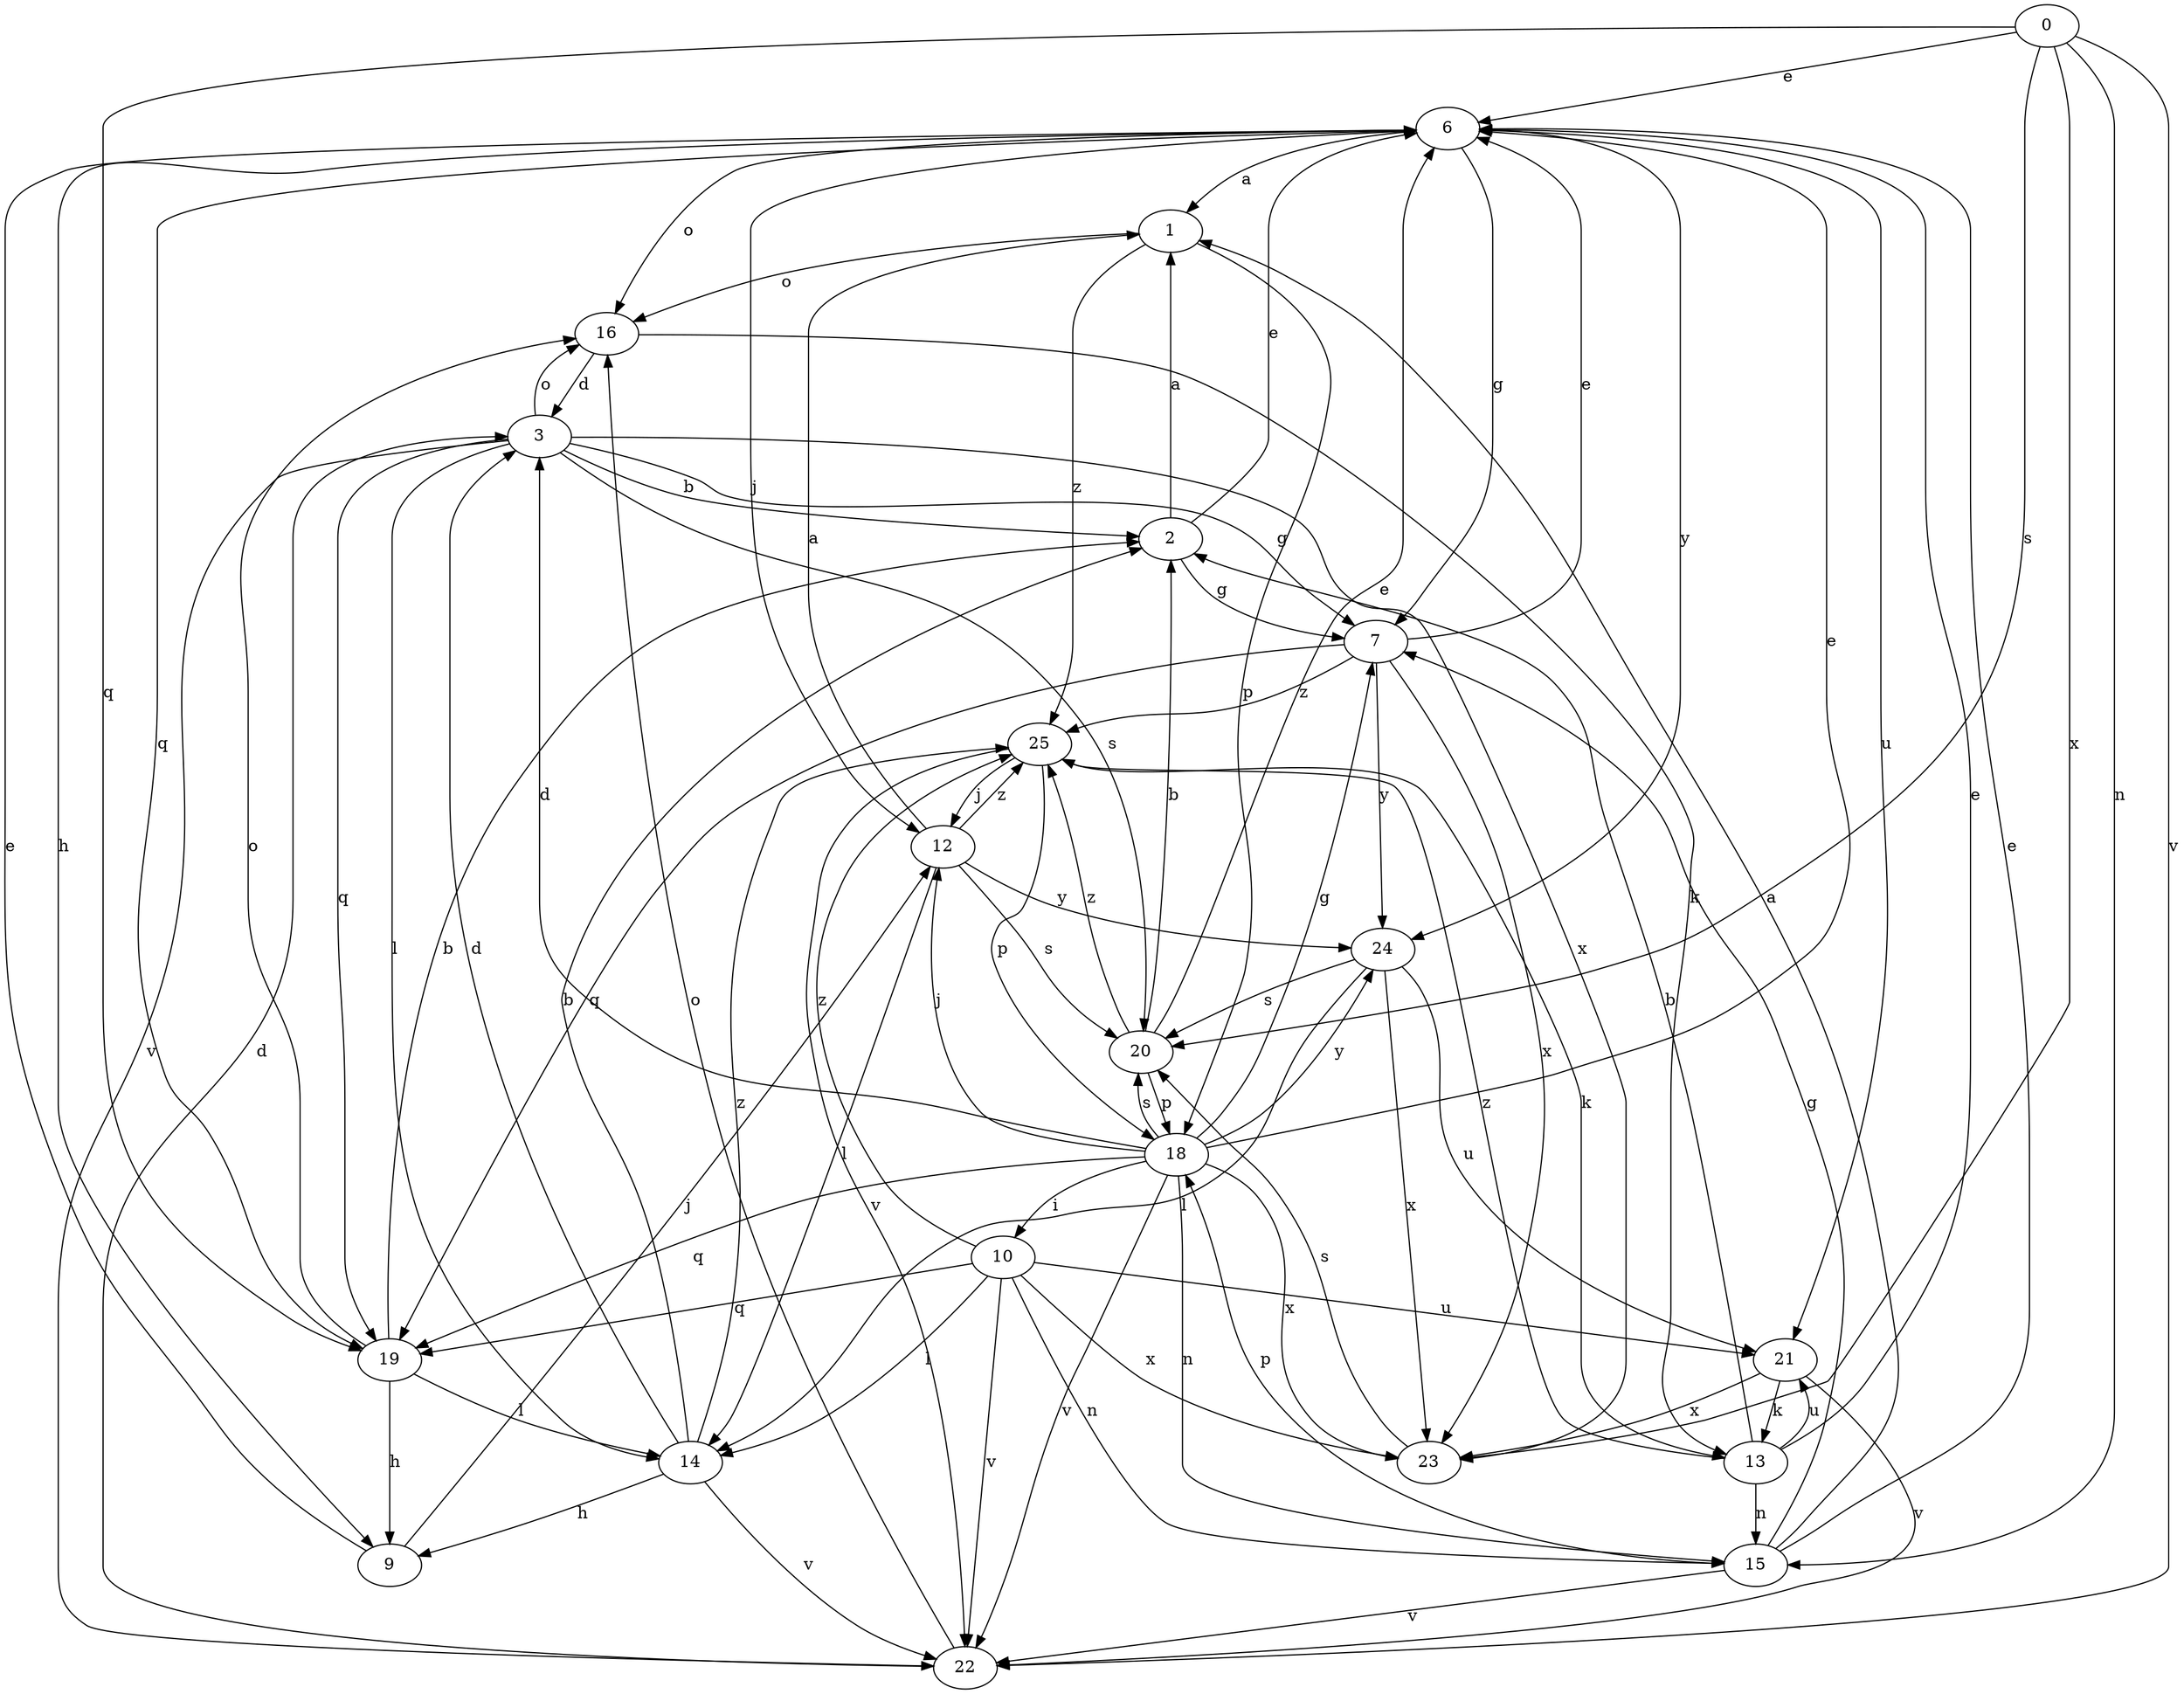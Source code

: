 strict digraph  {
0;
1;
2;
3;
6;
7;
9;
10;
12;
13;
14;
15;
16;
18;
19;
20;
21;
22;
23;
24;
25;
0 -> 6  [label=e];
0 -> 15  [label=n];
0 -> 19  [label=q];
0 -> 20  [label=s];
0 -> 22  [label=v];
0 -> 23  [label=x];
1 -> 16  [label=o];
1 -> 18  [label=p];
1 -> 25  [label=z];
2 -> 1  [label=a];
2 -> 6  [label=e];
2 -> 7  [label=g];
3 -> 2  [label=b];
3 -> 7  [label=g];
3 -> 14  [label=l];
3 -> 16  [label=o];
3 -> 19  [label=q];
3 -> 20  [label=s];
3 -> 22  [label=v];
3 -> 23  [label=x];
6 -> 1  [label=a];
6 -> 7  [label=g];
6 -> 9  [label=h];
6 -> 12  [label=j];
6 -> 16  [label=o];
6 -> 19  [label=q];
6 -> 21  [label=u];
6 -> 24  [label=y];
7 -> 6  [label=e];
7 -> 19  [label=q];
7 -> 23  [label=x];
7 -> 24  [label=y];
7 -> 25  [label=z];
9 -> 6  [label=e];
9 -> 12  [label=j];
10 -> 14  [label=l];
10 -> 15  [label=n];
10 -> 19  [label=q];
10 -> 21  [label=u];
10 -> 22  [label=v];
10 -> 23  [label=x];
10 -> 25  [label=z];
12 -> 1  [label=a];
12 -> 14  [label=l];
12 -> 20  [label=s];
12 -> 24  [label=y];
12 -> 25  [label=z];
13 -> 2  [label=b];
13 -> 6  [label=e];
13 -> 15  [label=n];
13 -> 21  [label=u];
13 -> 25  [label=z];
14 -> 2  [label=b];
14 -> 3  [label=d];
14 -> 9  [label=h];
14 -> 22  [label=v];
14 -> 25  [label=z];
15 -> 1  [label=a];
15 -> 6  [label=e];
15 -> 7  [label=g];
15 -> 18  [label=p];
15 -> 22  [label=v];
16 -> 3  [label=d];
16 -> 13  [label=k];
18 -> 3  [label=d];
18 -> 6  [label=e];
18 -> 7  [label=g];
18 -> 10  [label=i];
18 -> 12  [label=j];
18 -> 15  [label=n];
18 -> 19  [label=q];
18 -> 20  [label=s];
18 -> 22  [label=v];
18 -> 23  [label=x];
18 -> 24  [label=y];
19 -> 2  [label=b];
19 -> 9  [label=h];
19 -> 14  [label=l];
19 -> 16  [label=o];
20 -> 2  [label=b];
20 -> 6  [label=e];
20 -> 18  [label=p];
20 -> 25  [label=z];
21 -> 13  [label=k];
21 -> 22  [label=v];
21 -> 23  [label=x];
22 -> 3  [label=d];
22 -> 16  [label=o];
23 -> 20  [label=s];
24 -> 14  [label=l];
24 -> 20  [label=s];
24 -> 21  [label=u];
24 -> 23  [label=x];
25 -> 12  [label=j];
25 -> 13  [label=k];
25 -> 18  [label=p];
25 -> 22  [label=v];
}
